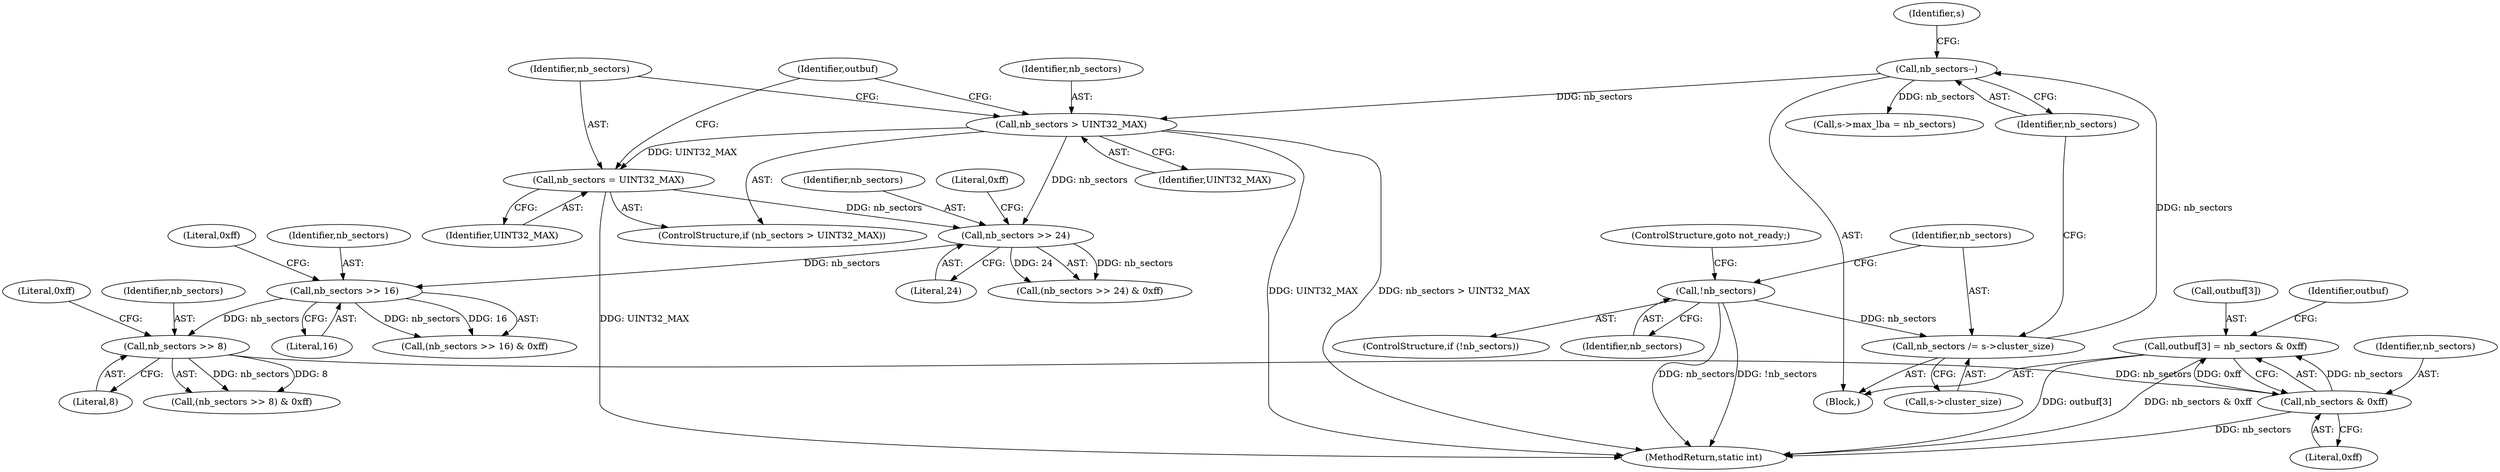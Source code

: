 digraph "0_qemu_7285477ab11831b1cf56e45878a89170dd06d9b9@array" {
"1000397" [label="(Call,outbuf[3] = nb_sectors & 0xff)"];
"1000401" [label="(Call,nb_sectors & 0xff)"];
"1000393" [label="(Call,nb_sectors >> 8)"];
"1000384" [label="(Call,nb_sectors >> 16)"];
"1000375" [label="(Call,nb_sectors >> 24)"];
"1000364" [label="(Call,nb_sectors > UINT32_MAX)"];
"1000356" [label="(Call,nb_sectors--)"];
"1000351" [label="(Call,nb_sectors /= s->cluster_size)"];
"1000348" [label="(Call,!nb_sectors)"];
"1000367" [label="(Call,nb_sectors = UINT32_MAX)"];
"1000194" [label="(Block,)"];
"1000385" [label="(Identifier,nb_sectors)"];
"1000378" [label="(Literal,0xff)"];
"1000682" [label="(MethodReturn,static int)"];
"1000366" [label="(Identifier,UINT32_MAX)"];
"1000348" [label="(Call,!nb_sectors)"];
"1000372" [label="(Identifier,outbuf)"];
"1000367" [label="(Call,nb_sectors = UINT32_MAX)"];
"1000368" [label="(Identifier,nb_sectors)"];
"1000383" [label="(Call,(nb_sectors >> 16) & 0xff)"];
"1000406" [label="(Identifier,outbuf)"];
"1000386" [label="(Literal,16)"];
"1000357" [label="(Identifier,nb_sectors)"];
"1000377" [label="(Literal,24)"];
"1000369" [label="(Identifier,UINT32_MAX)"];
"1000395" [label="(Literal,8)"];
"1000392" [label="(Call,(nb_sectors >> 8) & 0xff)"];
"1000397" [label="(Call,outbuf[3] = nb_sectors & 0xff)"];
"1000364" [label="(Call,nb_sectors > UINT32_MAX)"];
"1000402" [label="(Identifier,nb_sectors)"];
"1000374" [label="(Call,(nb_sectors >> 24) & 0xff)"];
"1000363" [label="(ControlStructure,if (nb_sectors > UINT32_MAX))"];
"1000376" [label="(Identifier,nb_sectors)"];
"1000375" [label="(Call,nb_sectors >> 24)"];
"1000384" [label="(Call,nb_sectors >> 16)"];
"1000351" [label="(Call,nb_sectors /= s->cluster_size)"];
"1000356" [label="(Call,nb_sectors--)"];
"1000358" [label="(Call,s->max_lba = nb_sectors)"];
"1000387" [label="(Literal,0xff)"];
"1000352" [label="(Identifier,nb_sectors)"];
"1000349" [label="(Identifier,nb_sectors)"];
"1000350" [label="(ControlStructure,goto not_ready;)"];
"1000365" [label="(Identifier,nb_sectors)"];
"1000398" [label="(Call,outbuf[3])"];
"1000401" [label="(Call,nb_sectors & 0xff)"];
"1000396" [label="(Literal,0xff)"];
"1000360" [label="(Identifier,s)"];
"1000393" [label="(Call,nb_sectors >> 8)"];
"1000394" [label="(Identifier,nb_sectors)"];
"1000353" [label="(Call,s->cluster_size)"];
"1000403" [label="(Literal,0xff)"];
"1000347" [label="(ControlStructure,if (!nb_sectors))"];
"1000397" -> "1000194"  [label="AST: "];
"1000397" -> "1000401"  [label="CFG: "];
"1000398" -> "1000397"  [label="AST: "];
"1000401" -> "1000397"  [label="AST: "];
"1000406" -> "1000397"  [label="CFG: "];
"1000397" -> "1000682"  [label="DDG: outbuf[3]"];
"1000397" -> "1000682"  [label="DDG: nb_sectors & 0xff"];
"1000401" -> "1000397"  [label="DDG: nb_sectors"];
"1000401" -> "1000397"  [label="DDG: 0xff"];
"1000401" -> "1000403"  [label="CFG: "];
"1000402" -> "1000401"  [label="AST: "];
"1000403" -> "1000401"  [label="AST: "];
"1000401" -> "1000682"  [label="DDG: nb_sectors"];
"1000393" -> "1000401"  [label="DDG: nb_sectors"];
"1000393" -> "1000392"  [label="AST: "];
"1000393" -> "1000395"  [label="CFG: "];
"1000394" -> "1000393"  [label="AST: "];
"1000395" -> "1000393"  [label="AST: "];
"1000396" -> "1000393"  [label="CFG: "];
"1000393" -> "1000392"  [label="DDG: nb_sectors"];
"1000393" -> "1000392"  [label="DDG: 8"];
"1000384" -> "1000393"  [label="DDG: nb_sectors"];
"1000384" -> "1000383"  [label="AST: "];
"1000384" -> "1000386"  [label="CFG: "];
"1000385" -> "1000384"  [label="AST: "];
"1000386" -> "1000384"  [label="AST: "];
"1000387" -> "1000384"  [label="CFG: "];
"1000384" -> "1000383"  [label="DDG: nb_sectors"];
"1000384" -> "1000383"  [label="DDG: 16"];
"1000375" -> "1000384"  [label="DDG: nb_sectors"];
"1000375" -> "1000374"  [label="AST: "];
"1000375" -> "1000377"  [label="CFG: "];
"1000376" -> "1000375"  [label="AST: "];
"1000377" -> "1000375"  [label="AST: "];
"1000378" -> "1000375"  [label="CFG: "];
"1000375" -> "1000374"  [label="DDG: nb_sectors"];
"1000375" -> "1000374"  [label="DDG: 24"];
"1000364" -> "1000375"  [label="DDG: nb_sectors"];
"1000367" -> "1000375"  [label="DDG: nb_sectors"];
"1000364" -> "1000363"  [label="AST: "];
"1000364" -> "1000366"  [label="CFG: "];
"1000365" -> "1000364"  [label="AST: "];
"1000366" -> "1000364"  [label="AST: "];
"1000368" -> "1000364"  [label="CFG: "];
"1000372" -> "1000364"  [label="CFG: "];
"1000364" -> "1000682"  [label="DDG: nb_sectors > UINT32_MAX"];
"1000364" -> "1000682"  [label="DDG: UINT32_MAX"];
"1000356" -> "1000364"  [label="DDG: nb_sectors"];
"1000364" -> "1000367"  [label="DDG: UINT32_MAX"];
"1000356" -> "1000194"  [label="AST: "];
"1000356" -> "1000357"  [label="CFG: "];
"1000357" -> "1000356"  [label="AST: "];
"1000360" -> "1000356"  [label="CFG: "];
"1000351" -> "1000356"  [label="DDG: nb_sectors"];
"1000356" -> "1000358"  [label="DDG: nb_sectors"];
"1000351" -> "1000194"  [label="AST: "];
"1000351" -> "1000353"  [label="CFG: "];
"1000352" -> "1000351"  [label="AST: "];
"1000353" -> "1000351"  [label="AST: "];
"1000357" -> "1000351"  [label="CFG: "];
"1000348" -> "1000351"  [label="DDG: nb_sectors"];
"1000348" -> "1000347"  [label="AST: "];
"1000348" -> "1000349"  [label="CFG: "];
"1000349" -> "1000348"  [label="AST: "];
"1000350" -> "1000348"  [label="CFG: "];
"1000352" -> "1000348"  [label="CFG: "];
"1000348" -> "1000682"  [label="DDG: nb_sectors"];
"1000348" -> "1000682"  [label="DDG: !nb_sectors"];
"1000367" -> "1000363"  [label="AST: "];
"1000367" -> "1000369"  [label="CFG: "];
"1000368" -> "1000367"  [label="AST: "];
"1000369" -> "1000367"  [label="AST: "];
"1000372" -> "1000367"  [label="CFG: "];
"1000367" -> "1000682"  [label="DDG: UINT32_MAX"];
}
